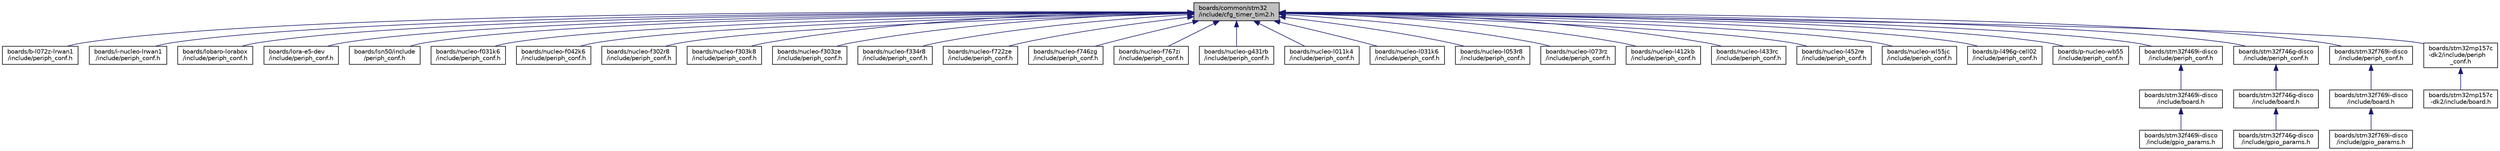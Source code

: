 digraph "boards/common/stm32/include/cfg_timer_tim2.h"
{
 // LATEX_PDF_SIZE
  edge [fontname="Helvetica",fontsize="10",labelfontname="Helvetica",labelfontsize="10"];
  node [fontname="Helvetica",fontsize="10",shape=record];
  Node1 [label="boards/common/stm32\l/include/cfg_timer_tim2.h",height=0.2,width=0.4,color="black", fillcolor="grey75", style="filled", fontcolor="black",tooltip="Common configuration for STM32 Timer peripheral based on TIM2."];
  Node1 -> Node2 [dir="back",color="midnightblue",fontsize="10",style="solid",fontname="Helvetica"];
  Node2 [label="boards/b-l072z-lrwan1\l/include/periph_conf.h",height=0.2,width=0.4,color="black", fillcolor="white", style="filled",URL="$boards_2b-l072z-lrwan1_2include_2periph__conf_8h.html",tooltip="Peripheral MCU configuration for the ST B-L072Z-LRWAN1 board."];
  Node1 -> Node3 [dir="back",color="midnightblue",fontsize="10",style="solid",fontname="Helvetica"];
  Node3 [label="boards/i-nucleo-lrwan1\l/include/periph_conf.h",height=0.2,width=0.4,color="black", fillcolor="white", style="filled",URL="$boards_2i-nucleo-lrwan1_2include_2periph__conf_8h.html",tooltip="Peripheral MCU configuration for the ST I-NUCLEO-LRWAN1 board."];
  Node1 -> Node4 [dir="back",color="midnightblue",fontsize="10",style="solid",fontname="Helvetica"];
  Node4 [label="boards/lobaro-lorabox\l/include/periph_conf.h",height=0.2,width=0.4,color="black", fillcolor="white", style="filled",URL="$boards_2lobaro-lorabox_2include_2periph__conf_8h.html",tooltip="Support for the Lobaro lorabox with stm32l151cb."];
  Node1 -> Node5 [dir="back",color="midnightblue",fontsize="10",style="solid",fontname="Helvetica"];
  Node5 [label="boards/lora-e5-dev\l/include/periph_conf.h",height=0.2,width=0.4,color="black", fillcolor="white", style="filled",URL="$boards_2lora-e5-dev_2include_2periph__conf_8h.html",tooltip="Peripheral MCU configuration for the LoRa-E5 Development Board."];
  Node1 -> Node6 [dir="back",color="midnightblue",fontsize="10",style="solid",fontname="Helvetica"];
  Node6 [label="boards/lsn50/include\l/periph_conf.h",height=0.2,width=0.4,color="black", fillcolor="white", style="filled",URL="$boards_2lsn50_2include_2periph__conf_8h.html",tooltip="Peripheral MCU configuration for the LSN50 board."];
  Node1 -> Node7 [dir="back",color="midnightblue",fontsize="10",style="solid",fontname="Helvetica"];
  Node7 [label="boards/nucleo-f031k6\l/include/periph_conf.h",height=0.2,width=0.4,color="black", fillcolor="white", style="filled",URL="$boards_2nucleo-f031k6_2include_2periph__conf_8h.html",tooltip="Peripheral MCU configuration for the nucleo-f031k6 board."];
  Node1 -> Node8 [dir="back",color="midnightblue",fontsize="10",style="solid",fontname="Helvetica"];
  Node8 [label="boards/nucleo-f042k6\l/include/periph_conf.h",height=0.2,width=0.4,color="black", fillcolor="white", style="filled",URL="$boards_2nucleo-f042k6_2include_2periph__conf_8h.html",tooltip="Peripheral MCU configuration for the nucleo-f042k6 board."];
  Node1 -> Node9 [dir="back",color="midnightblue",fontsize="10",style="solid",fontname="Helvetica"];
  Node9 [label="boards/nucleo-f302r8\l/include/periph_conf.h",height=0.2,width=0.4,color="black", fillcolor="white", style="filled",URL="$boards_2nucleo-f302r8_2include_2periph__conf_8h.html",tooltip="Peripheral MCU configuration for the nucleo-f302r8 board."];
  Node1 -> Node10 [dir="back",color="midnightblue",fontsize="10",style="solid",fontname="Helvetica"];
  Node10 [label="boards/nucleo-f303k8\l/include/periph_conf.h",height=0.2,width=0.4,color="black", fillcolor="white", style="filled",URL="$boards_2nucleo-f303k8_2include_2periph__conf_8h.html",tooltip="Peripheral MCU configuration for the nucleo-f303k8 board."];
  Node1 -> Node11 [dir="back",color="midnightblue",fontsize="10",style="solid",fontname="Helvetica"];
  Node11 [label="boards/nucleo-f303ze\l/include/periph_conf.h",height=0.2,width=0.4,color="black", fillcolor="white", style="filled",URL="$boards_2nucleo-f303ze_2include_2periph__conf_8h.html",tooltip=" "];
  Node1 -> Node12 [dir="back",color="midnightblue",fontsize="10",style="solid",fontname="Helvetica"];
  Node12 [label="boards/nucleo-f334r8\l/include/periph_conf.h",height=0.2,width=0.4,color="black", fillcolor="white", style="filled",URL="$boards_2nucleo-f334r8_2include_2periph__conf_8h.html",tooltip="Peripheral MCU configuration for the nucleo-f334r8 board."];
  Node1 -> Node13 [dir="back",color="midnightblue",fontsize="10",style="solid",fontname="Helvetica"];
  Node13 [label="boards/nucleo-f722ze\l/include/periph_conf.h",height=0.2,width=0.4,color="black", fillcolor="white", style="filled",URL="$boards_2nucleo-f722ze_2include_2periph__conf_8h.html",tooltip="Peripheral MCU configuration for the nucleo-f722ze board."];
  Node1 -> Node14 [dir="back",color="midnightblue",fontsize="10",style="solid",fontname="Helvetica"];
  Node14 [label="boards/nucleo-f746zg\l/include/periph_conf.h",height=0.2,width=0.4,color="black", fillcolor="white", style="filled",URL="$boards_2nucleo-f746zg_2include_2periph__conf_8h.html",tooltip="Peripheral MCU configuration for the nucleo-f746zg board."];
  Node1 -> Node15 [dir="back",color="midnightblue",fontsize="10",style="solid",fontname="Helvetica"];
  Node15 [label="boards/nucleo-f767zi\l/include/periph_conf.h",height=0.2,width=0.4,color="black", fillcolor="white", style="filled",URL="$boards_2nucleo-f767zi_2include_2periph__conf_8h.html",tooltip="Peripheral MCU configuration for the nucleo-f767zi board."];
  Node1 -> Node16 [dir="back",color="midnightblue",fontsize="10",style="solid",fontname="Helvetica"];
  Node16 [label="boards/nucleo-g431rb\l/include/periph_conf.h",height=0.2,width=0.4,color="black", fillcolor="white", style="filled",URL="$boards_2nucleo-g431rb_2include_2periph__conf_8h.html",tooltip="Peripheral MCU configuration for the nucleo-g431rb board."];
  Node1 -> Node17 [dir="back",color="midnightblue",fontsize="10",style="solid",fontname="Helvetica"];
  Node17 [label="boards/nucleo-l011k4\l/include/periph_conf.h",height=0.2,width=0.4,color="black", fillcolor="white", style="filled",URL="$boards_2nucleo-l011k4_2include_2periph__conf_8h.html",tooltip="Peripheral MCU configuration for the nucleo-l011k4 board."];
  Node1 -> Node18 [dir="back",color="midnightblue",fontsize="10",style="solid",fontname="Helvetica"];
  Node18 [label="boards/nucleo-l031k6\l/include/periph_conf.h",height=0.2,width=0.4,color="black", fillcolor="white", style="filled",URL="$boards_2nucleo-l031k6_2include_2periph__conf_8h.html",tooltip="Peripheral MCU configuration for the nucleo-l031k6 board."];
  Node1 -> Node19 [dir="back",color="midnightblue",fontsize="10",style="solid",fontname="Helvetica"];
  Node19 [label="boards/nucleo-l053r8\l/include/periph_conf.h",height=0.2,width=0.4,color="black", fillcolor="white", style="filled",URL="$boards_2nucleo-l053r8_2include_2periph__conf_8h.html",tooltip="Peripheral MCU configuration for the nucleo-l053r8 board."];
  Node1 -> Node20 [dir="back",color="midnightblue",fontsize="10",style="solid",fontname="Helvetica"];
  Node20 [label="boards/nucleo-l073rz\l/include/periph_conf.h",height=0.2,width=0.4,color="black", fillcolor="white", style="filled",URL="$boards_2nucleo-l073rz_2include_2periph__conf_8h.html",tooltip="Peripheral MCU configuration for the nucleo-l073rz board."];
  Node1 -> Node21 [dir="back",color="midnightblue",fontsize="10",style="solid",fontname="Helvetica"];
  Node21 [label="boards/nucleo-l412kb\l/include/periph_conf.h",height=0.2,width=0.4,color="black", fillcolor="white", style="filled",URL="$boards_2nucleo-l412kb_2include_2periph__conf_8h.html",tooltip="Peripheral MCU configuration for the nucleo-l412kb board."];
  Node1 -> Node22 [dir="back",color="midnightblue",fontsize="10",style="solid",fontname="Helvetica"];
  Node22 [label="boards/nucleo-l433rc\l/include/periph_conf.h",height=0.2,width=0.4,color="black", fillcolor="white", style="filled",URL="$boards_2nucleo-l433rc_2include_2periph__conf_8h.html",tooltip="Peripheral MCU configuration for the nucleo-l433rc board."];
  Node1 -> Node23 [dir="back",color="midnightblue",fontsize="10",style="solid",fontname="Helvetica"];
  Node23 [label="boards/nucleo-l452re\l/include/periph_conf.h",height=0.2,width=0.4,color="black", fillcolor="white", style="filled",URL="$boards_2nucleo-l452re_2include_2periph__conf_8h.html",tooltip="Peripheral MCU configuration for the nucleo-l452re board."];
  Node1 -> Node24 [dir="back",color="midnightblue",fontsize="10",style="solid",fontname="Helvetica"];
  Node24 [label="boards/nucleo-wl55jc\l/include/periph_conf.h",height=0.2,width=0.4,color="black", fillcolor="white", style="filled",URL="$boards_2nucleo-wl55jc_2include_2periph__conf_8h.html",tooltip="Peripheral MCU configuration for the nucleo-wl55jc board."];
  Node1 -> Node25 [dir="back",color="midnightblue",fontsize="10",style="solid",fontname="Helvetica"];
  Node25 [label="boards/p-l496g-cell02\l/include/periph_conf.h",height=0.2,width=0.4,color="black", fillcolor="white", style="filled",URL="$boards_2p-l496g-cell02_2include_2periph__conf_8h.html",tooltip="Peripheral MCU configuration for the P-L496G-CELL02 board."];
  Node1 -> Node26 [dir="back",color="midnightblue",fontsize="10",style="solid",fontname="Helvetica"];
  Node26 [label="boards/p-nucleo-wb55\l/include/periph_conf.h",height=0.2,width=0.4,color="black", fillcolor="white", style="filled",URL="$boards_2p-nucleo-wb55_2include_2periph__conf_8h.html",tooltip="Peripheral MCU configuration for the p-nucleo-wb55 board."];
  Node1 -> Node27 [dir="back",color="midnightblue",fontsize="10",style="solid",fontname="Helvetica"];
  Node27 [label="boards/stm32f469i-disco\l/include/periph_conf.h",height=0.2,width=0.4,color="black", fillcolor="white", style="filled",URL="$boards_2stm32f469i-disco_2include_2periph__conf_8h.html",tooltip="Peripheral MCU configuration for the STM32F469I-DISCO."];
  Node27 -> Node28 [dir="back",color="midnightblue",fontsize="10",style="solid",fontname="Helvetica"];
  Node28 [label="boards/stm32f469i-disco\l/include/board.h",height=0.2,width=0.4,color="black", fillcolor="white", style="filled",URL="$stm32f469i-disco_2include_2board_8h.html",tooltip="Board specific definitions for the STM32F469I-DISCO board."];
  Node28 -> Node29 [dir="back",color="midnightblue",fontsize="10",style="solid",fontname="Helvetica"];
  Node29 [label="boards/stm32f469i-disco\l/include/gpio_params.h",height=0.2,width=0.4,color="black", fillcolor="white", style="filled",URL="$stm32f469i-disco_2include_2gpio__params_8h_source.html",tooltip=" "];
  Node1 -> Node30 [dir="back",color="midnightblue",fontsize="10",style="solid",fontname="Helvetica"];
  Node30 [label="boards/stm32f746g-disco\l/include/periph_conf.h",height=0.2,width=0.4,color="black", fillcolor="white", style="filled",URL="$boards_2stm32f746g-disco_2include_2periph__conf_8h.html",tooltip="Configuration of CPU peripherals for STM32F746G-DISCO board."];
  Node30 -> Node31 [dir="back",color="midnightblue",fontsize="10",style="solid",fontname="Helvetica"];
  Node31 [label="boards/stm32f746g-disco\l/include/board.h",height=0.2,width=0.4,color="black", fillcolor="white", style="filled",URL="$stm32f746g-disco_2include_2board_8h.html",tooltip="Board specific definitions for the STM32F746G-DISCO."];
  Node31 -> Node32 [dir="back",color="midnightblue",fontsize="10",style="solid",fontname="Helvetica"];
  Node32 [label="boards/stm32f746g-disco\l/include/gpio_params.h",height=0.2,width=0.4,color="black", fillcolor="white", style="filled",URL="$stm32f746g-disco_2include_2gpio__params_8h.html",tooltip="Board specific configuration of direct mapped GPIOs."];
  Node1 -> Node33 [dir="back",color="midnightblue",fontsize="10",style="solid",fontname="Helvetica"];
  Node33 [label="boards/stm32f769i-disco\l/include/periph_conf.h",height=0.2,width=0.4,color="black", fillcolor="white", style="filled",URL="$boards_2stm32f769i-disco_2include_2periph__conf_8h.html",tooltip="Peripheral MCU configuration for the STM32F769I-DISCO board."];
  Node33 -> Node34 [dir="back",color="midnightblue",fontsize="10",style="solid",fontname="Helvetica"];
  Node34 [label="boards/stm32f769i-disco\l/include/board.h",height=0.2,width=0.4,color="black", fillcolor="white", style="filled",URL="$stm32f769i-disco_2include_2board_8h.html",tooltip="Board specific definitions for the STM32F769I-DISCO board."];
  Node34 -> Node35 [dir="back",color="midnightblue",fontsize="10",style="solid",fontname="Helvetica"];
  Node35 [label="boards/stm32f769i-disco\l/include/gpio_params.h",height=0.2,width=0.4,color="black", fillcolor="white", style="filled",URL="$stm32f769i-disco_2include_2gpio__params_8h.html",tooltip="Board specific configuration of direct mapped GPIOs."];
  Node1 -> Node36 [dir="back",color="midnightblue",fontsize="10",style="solid",fontname="Helvetica"];
  Node36 [label="boards/stm32mp157c\l-dk2/include/periph\l_conf.h",height=0.2,width=0.4,color="black", fillcolor="white", style="filled",URL="$boards_2stm32mp157c-dk2_2include_2periph__conf_8h.html",tooltip="Board specific implementations for the STM32MP157C-DK2 board."];
  Node36 -> Node37 [dir="back",color="midnightblue",fontsize="10",style="solid",fontname="Helvetica"];
  Node37 [label="boards/stm32mp157c\l-dk2/include/board.h",height=0.2,width=0.4,color="black", fillcolor="white", style="filled",URL="$stm32mp157c-dk2_2include_2board_8h.html",tooltip="Board specific definitions for the STM32MP157C-DK2 board."];
}

